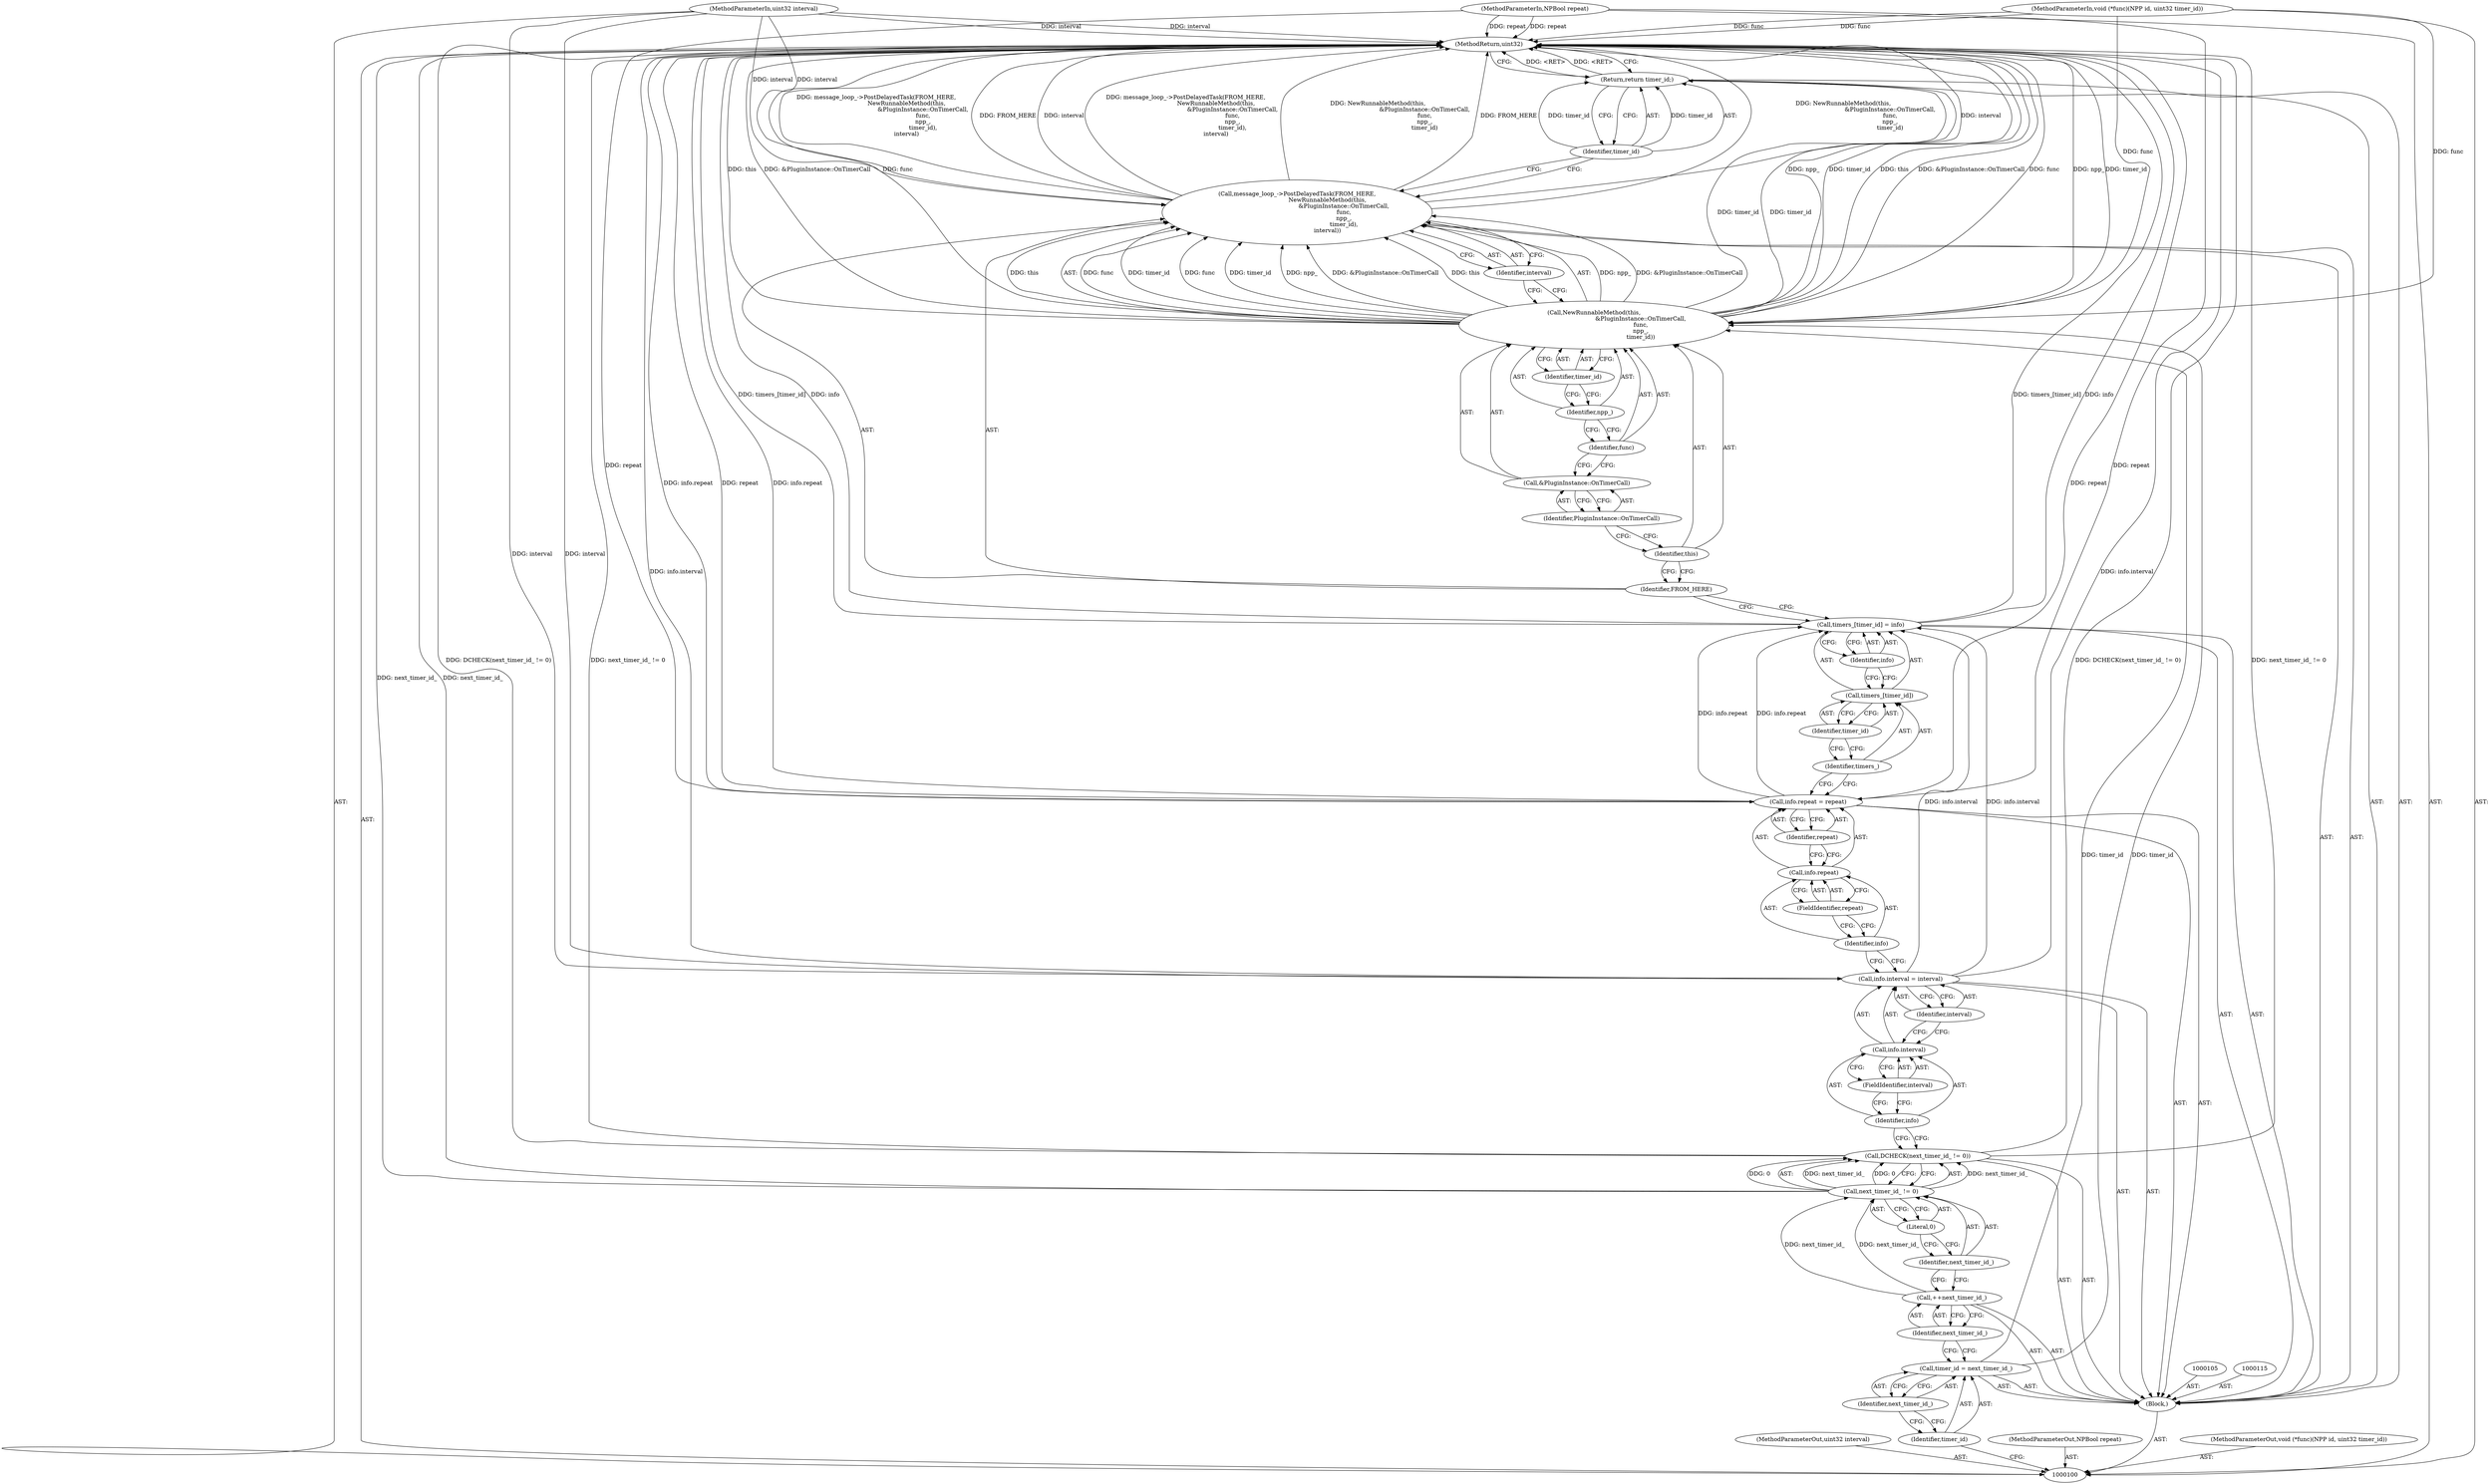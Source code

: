 digraph "1_Chrome_ea3d1d84be3d6f97bf50e76511c9e26af6895533_32" {
"1000143" [label="(MethodReturn,uint32)"];
"1000101" [label="(MethodParameterIn,uint32 interval)"];
"1000198" [label="(MethodParameterOut,uint32 interval)"];
"1000120" [label="(Identifier,interval)"];
"1000116" [label="(Call,info.interval = interval)"];
"1000117" [label="(Call,info.interval)"];
"1000118" [label="(Identifier,info)"];
"1000119" [label="(FieldIdentifier,interval)"];
"1000125" [label="(Identifier,repeat)"];
"1000121" [label="(Call,info.repeat = repeat)"];
"1000122" [label="(Call,info.repeat)"];
"1000123" [label="(Identifier,info)"];
"1000124" [label="(FieldIdentifier,repeat)"];
"1000129" [label="(Identifier,timer_id)"];
"1000130" [label="(Identifier,info)"];
"1000126" [label="(Call,timers_[timer_id] = info)"];
"1000127" [label="(Call,timers_[timer_id])"];
"1000128" [label="(Identifier,timers_)"];
"1000131" [label="(Call,message_loop_->PostDelayedTask(FROM_HERE,\n                                 NewRunnableMethod(this,\n                                                   &PluginInstance::OnTimerCall,\n                                                   func,\n                                                   npp_,\n                                                   timer_id),\n                                 interval))"];
"1000132" [label="(Identifier,FROM_HERE)"];
"1000133" [label="(Call,NewRunnableMethod(this,\n                                                   &PluginInstance::OnTimerCall,\n                                                   func,\n                                                   npp_,\n                                                   timer_id))"];
"1000134" [label="(Identifier,this)"];
"1000135" [label="(Call,&PluginInstance::OnTimerCall)"];
"1000136" [label="(Identifier,PluginInstance::OnTimerCall)"];
"1000137" [label="(Identifier,func)"];
"1000138" [label="(Identifier,npp_)"];
"1000139" [label="(Identifier,timer_id)"];
"1000102" [label="(MethodParameterIn,NPBool repeat)"];
"1000199" [label="(MethodParameterOut,NPBool repeat)"];
"1000140" [label="(Identifier,interval)"];
"1000142" [label="(Identifier,timer_id)"];
"1000141" [label="(Return,return timer_id;)"];
"1000103" [label="(MethodParameterIn,void (*func)(NPP id, uint32 timer_id))"];
"1000200" [label="(MethodParameterOut,void (*func)(NPP id, uint32 timer_id))"];
"1000104" [label="(Block,)"];
"1000108" [label="(Identifier,next_timer_id_)"];
"1000106" [label="(Call,timer_id = next_timer_id_)"];
"1000107" [label="(Identifier,timer_id)"];
"1000109" [label="(Call,++next_timer_id_)"];
"1000110" [label="(Identifier,next_timer_id_)"];
"1000111" [label="(Call,DCHECK(next_timer_id_ != 0))"];
"1000114" [label="(Literal,0)"];
"1000112" [label="(Call,next_timer_id_ != 0)"];
"1000113" [label="(Identifier,next_timer_id_)"];
"1000143" -> "1000100"  [label="AST: "];
"1000143" -> "1000141"  [label="CFG: "];
"1000116" -> "1000143"  [label="DDG: info.interval"];
"1000121" -> "1000143"  [label="DDG: repeat"];
"1000121" -> "1000143"  [label="DDG: info.repeat"];
"1000131" -> "1000143"  [label="DDG: interval"];
"1000131" -> "1000143"  [label="DDG: message_loop_->PostDelayedTask(FROM_HERE,\n                                 NewRunnableMethod(this,\n                                                   &PluginInstance::OnTimerCall,\n                                                   func,\n                                                   npp_,\n                                                   timer_id),\n                                 interval)"];
"1000131" -> "1000143"  [label="DDG: FROM_HERE"];
"1000131" -> "1000143"  [label="DDG: NewRunnableMethod(this,\n                                                   &PluginInstance::OnTimerCall,\n                                                   func,\n                                                   npp_,\n                                                   timer_id)"];
"1000126" -> "1000143"  [label="DDG: timers_[timer_id]"];
"1000126" -> "1000143"  [label="DDG: info"];
"1000133" -> "1000143"  [label="DDG: npp_"];
"1000133" -> "1000143"  [label="DDG: timer_id"];
"1000133" -> "1000143"  [label="DDG: this"];
"1000133" -> "1000143"  [label="DDG: &PluginInstance::OnTimerCall"];
"1000133" -> "1000143"  [label="DDG: func"];
"1000103" -> "1000143"  [label="DDG: func"];
"1000102" -> "1000143"  [label="DDG: repeat"];
"1000111" -> "1000143"  [label="DDG: next_timer_id_ != 0"];
"1000111" -> "1000143"  [label="DDG: DCHECK(next_timer_id_ != 0)"];
"1000112" -> "1000143"  [label="DDG: next_timer_id_"];
"1000101" -> "1000143"  [label="DDG: interval"];
"1000141" -> "1000143"  [label="DDG: <RET>"];
"1000101" -> "1000100"  [label="AST: "];
"1000101" -> "1000143"  [label="DDG: interval"];
"1000101" -> "1000116"  [label="DDG: interval"];
"1000101" -> "1000131"  [label="DDG: interval"];
"1000198" -> "1000100"  [label="AST: "];
"1000120" -> "1000116"  [label="AST: "];
"1000120" -> "1000117"  [label="CFG: "];
"1000116" -> "1000120"  [label="CFG: "];
"1000116" -> "1000104"  [label="AST: "];
"1000116" -> "1000120"  [label="CFG: "];
"1000117" -> "1000116"  [label="AST: "];
"1000120" -> "1000116"  [label="AST: "];
"1000123" -> "1000116"  [label="CFG: "];
"1000116" -> "1000143"  [label="DDG: info.interval"];
"1000101" -> "1000116"  [label="DDG: interval"];
"1000116" -> "1000126"  [label="DDG: info.interval"];
"1000117" -> "1000116"  [label="AST: "];
"1000117" -> "1000119"  [label="CFG: "];
"1000118" -> "1000117"  [label="AST: "];
"1000119" -> "1000117"  [label="AST: "];
"1000120" -> "1000117"  [label="CFG: "];
"1000118" -> "1000117"  [label="AST: "];
"1000118" -> "1000111"  [label="CFG: "];
"1000119" -> "1000118"  [label="CFG: "];
"1000119" -> "1000117"  [label="AST: "];
"1000119" -> "1000118"  [label="CFG: "];
"1000117" -> "1000119"  [label="CFG: "];
"1000125" -> "1000121"  [label="AST: "];
"1000125" -> "1000122"  [label="CFG: "];
"1000121" -> "1000125"  [label="CFG: "];
"1000121" -> "1000104"  [label="AST: "];
"1000121" -> "1000125"  [label="CFG: "];
"1000122" -> "1000121"  [label="AST: "];
"1000125" -> "1000121"  [label="AST: "];
"1000128" -> "1000121"  [label="CFG: "];
"1000121" -> "1000143"  [label="DDG: repeat"];
"1000121" -> "1000143"  [label="DDG: info.repeat"];
"1000102" -> "1000121"  [label="DDG: repeat"];
"1000121" -> "1000126"  [label="DDG: info.repeat"];
"1000122" -> "1000121"  [label="AST: "];
"1000122" -> "1000124"  [label="CFG: "];
"1000123" -> "1000122"  [label="AST: "];
"1000124" -> "1000122"  [label="AST: "];
"1000125" -> "1000122"  [label="CFG: "];
"1000123" -> "1000122"  [label="AST: "];
"1000123" -> "1000116"  [label="CFG: "];
"1000124" -> "1000123"  [label="CFG: "];
"1000124" -> "1000122"  [label="AST: "];
"1000124" -> "1000123"  [label="CFG: "];
"1000122" -> "1000124"  [label="CFG: "];
"1000129" -> "1000127"  [label="AST: "];
"1000129" -> "1000128"  [label="CFG: "];
"1000127" -> "1000129"  [label="CFG: "];
"1000130" -> "1000126"  [label="AST: "];
"1000130" -> "1000127"  [label="CFG: "];
"1000126" -> "1000130"  [label="CFG: "];
"1000126" -> "1000104"  [label="AST: "];
"1000126" -> "1000130"  [label="CFG: "];
"1000127" -> "1000126"  [label="AST: "];
"1000130" -> "1000126"  [label="AST: "];
"1000132" -> "1000126"  [label="CFG: "];
"1000126" -> "1000143"  [label="DDG: timers_[timer_id]"];
"1000126" -> "1000143"  [label="DDG: info"];
"1000116" -> "1000126"  [label="DDG: info.interval"];
"1000121" -> "1000126"  [label="DDG: info.repeat"];
"1000127" -> "1000126"  [label="AST: "];
"1000127" -> "1000129"  [label="CFG: "];
"1000128" -> "1000127"  [label="AST: "];
"1000129" -> "1000127"  [label="AST: "];
"1000130" -> "1000127"  [label="CFG: "];
"1000128" -> "1000127"  [label="AST: "];
"1000128" -> "1000121"  [label="CFG: "];
"1000129" -> "1000128"  [label="CFG: "];
"1000131" -> "1000104"  [label="AST: "];
"1000131" -> "1000140"  [label="CFG: "];
"1000132" -> "1000131"  [label="AST: "];
"1000133" -> "1000131"  [label="AST: "];
"1000140" -> "1000131"  [label="AST: "];
"1000142" -> "1000131"  [label="CFG: "];
"1000131" -> "1000143"  [label="DDG: interval"];
"1000131" -> "1000143"  [label="DDG: message_loop_->PostDelayedTask(FROM_HERE,\n                                 NewRunnableMethod(this,\n                                                   &PluginInstance::OnTimerCall,\n                                                   func,\n                                                   npp_,\n                                                   timer_id),\n                                 interval)"];
"1000131" -> "1000143"  [label="DDG: FROM_HERE"];
"1000131" -> "1000143"  [label="DDG: NewRunnableMethod(this,\n                                                   &PluginInstance::OnTimerCall,\n                                                   func,\n                                                   npp_,\n                                                   timer_id)"];
"1000133" -> "1000131"  [label="DDG: func"];
"1000133" -> "1000131"  [label="DDG: timer_id"];
"1000133" -> "1000131"  [label="DDG: npp_"];
"1000133" -> "1000131"  [label="DDG: &PluginInstance::OnTimerCall"];
"1000133" -> "1000131"  [label="DDG: this"];
"1000101" -> "1000131"  [label="DDG: interval"];
"1000132" -> "1000131"  [label="AST: "];
"1000132" -> "1000126"  [label="CFG: "];
"1000134" -> "1000132"  [label="CFG: "];
"1000133" -> "1000131"  [label="AST: "];
"1000133" -> "1000139"  [label="CFG: "];
"1000134" -> "1000133"  [label="AST: "];
"1000135" -> "1000133"  [label="AST: "];
"1000137" -> "1000133"  [label="AST: "];
"1000138" -> "1000133"  [label="AST: "];
"1000139" -> "1000133"  [label="AST: "];
"1000140" -> "1000133"  [label="CFG: "];
"1000133" -> "1000143"  [label="DDG: npp_"];
"1000133" -> "1000143"  [label="DDG: timer_id"];
"1000133" -> "1000143"  [label="DDG: this"];
"1000133" -> "1000143"  [label="DDG: &PluginInstance::OnTimerCall"];
"1000133" -> "1000143"  [label="DDG: func"];
"1000133" -> "1000131"  [label="DDG: func"];
"1000133" -> "1000131"  [label="DDG: timer_id"];
"1000133" -> "1000131"  [label="DDG: npp_"];
"1000133" -> "1000131"  [label="DDG: &PluginInstance::OnTimerCall"];
"1000133" -> "1000131"  [label="DDG: this"];
"1000103" -> "1000133"  [label="DDG: func"];
"1000106" -> "1000133"  [label="DDG: timer_id"];
"1000133" -> "1000141"  [label="DDG: timer_id"];
"1000134" -> "1000133"  [label="AST: "];
"1000134" -> "1000132"  [label="CFG: "];
"1000136" -> "1000134"  [label="CFG: "];
"1000135" -> "1000133"  [label="AST: "];
"1000135" -> "1000136"  [label="CFG: "];
"1000136" -> "1000135"  [label="AST: "];
"1000137" -> "1000135"  [label="CFG: "];
"1000136" -> "1000135"  [label="AST: "];
"1000136" -> "1000134"  [label="CFG: "];
"1000135" -> "1000136"  [label="CFG: "];
"1000137" -> "1000133"  [label="AST: "];
"1000137" -> "1000135"  [label="CFG: "];
"1000138" -> "1000137"  [label="CFG: "];
"1000138" -> "1000133"  [label="AST: "];
"1000138" -> "1000137"  [label="CFG: "];
"1000139" -> "1000138"  [label="CFG: "];
"1000139" -> "1000133"  [label="AST: "];
"1000139" -> "1000138"  [label="CFG: "];
"1000133" -> "1000139"  [label="CFG: "];
"1000102" -> "1000100"  [label="AST: "];
"1000102" -> "1000143"  [label="DDG: repeat"];
"1000102" -> "1000121"  [label="DDG: repeat"];
"1000199" -> "1000100"  [label="AST: "];
"1000140" -> "1000131"  [label="AST: "];
"1000140" -> "1000133"  [label="CFG: "];
"1000131" -> "1000140"  [label="CFG: "];
"1000142" -> "1000141"  [label="AST: "];
"1000142" -> "1000131"  [label="CFG: "];
"1000141" -> "1000142"  [label="CFG: "];
"1000142" -> "1000141"  [label="DDG: timer_id"];
"1000141" -> "1000104"  [label="AST: "];
"1000141" -> "1000142"  [label="CFG: "];
"1000142" -> "1000141"  [label="AST: "];
"1000143" -> "1000141"  [label="CFG: "];
"1000141" -> "1000143"  [label="DDG: <RET>"];
"1000142" -> "1000141"  [label="DDG: timer_id"];
"1000133" -> "1000141"  [label="DDG: timer_id"];
"1000103" -> "1000100"  [label="AST: "];
"1000103" -> "1000143"  [label="DDG: func"];
"1000103" -> "1000133"  [label="DDG: func"];
"1000200" -> "1000100"  [label="AST: "];
"1000104" -> "1000100"  [label="AST: "];
"1000105" -> "1000104"  [label="AST: "];
"1000106" -> "1000104"  [label="AST: "];
"1000109" -> "1000104"  [label="AST: "];
"1000111" -> "1000104"  [label="AST: "];
"1000115" -> "1000104"  [label="AST: "];
"1000116" -> "1000104"  [label="AST: "];
"1000121" -> "1000104"  [label="AST: "];
"1000126" -> "1000104"  [label="AST: "];
"1000131" -> "1000104"  [label="AST: "];
"1000141" -> "1000104"  [label="AST: "];
"1000108" -> "1000106"  [label="AST: "];
"1000108" -> "1000107"  [label="CFG: "];
"1000106" -> "1000108"  [label="CFG: "];
"1000106" -> "1000104"  [label="AST: "];
"1000106" -> "1000108"  [label="CFG: "];
"1000107" -> "1000106"  [label="AST: "];
"1000108" -> "1000106"  [label="AST: "];
"1000110" -> "1000106"  [label="CFG: "];
"1000106" -> "1000133"  [label="DDG: timer_id"];
"1000107" -> "1000106"  [label="AST: "];
"1000107" -> "1000100"  [label="CFG: "];
"1000108" -> "1000107"  [label="CFG: "];
"1000109" -> "1000104"  [label="AST: "];
"1000109" -> "1000110"  [label="CFG: "];
"1000110" -> "1000109"  [label="AST: "];
"1000113" -> "1000109"  [label="CFG: "];
"1000109" -> "1000112"  [label="DDG: next_timer_id_"];
"1000110" -> "1000109"  [label="AST: "];
"1000110" -> "1000106"  [label="CFG: "];
"1000109" -> "1000110"  [label="CFG: "];
"1000111" -> "1000104"  [label="AST: "];
"1000111" -> "1000112"  [label="CFG: "];
"1000112" -> "1000111"  [label="AST: "];
"1000118" -> "1000111"  [label="CFG: "];
"1000111" -> "1000143"  [label="DDG: next_timer_id_ != 0"];
"1000111" -> "1000143"  [label="DDG: DCHECK(next_timer_id_ != 0)"];
"1000112" -> "1000111"  [label="DDG: next_timer_id_"];
"1000112" -> "1000111"  [label="DDG: 0"];
"1000114" -> "1000112"  [label="AST: "];
"1000114" -> "1000113"  [label="CFG: "];
"1000112" -> "1000114"  [label="CFG: "];
"1000112" -> "1000111"  [label="AST: "];
"1000112" -> "1000114"  [label="CFG: "];
"1000113" -> "1000112"  [label="AST: "];
"1000114" -> "1000112"  [label="AST: "];
"1000111" -> "1000112"  [label="CFG: "];
"1000112" -> "1000143"  [label="DDG: next_timer_id_"];
"1000112" -> "1000111"  [label="DDG: next_timer_id_"];
"1000112" -> "1000111"  [label="DDG: 0"];
"1000109" -> "1000112"  [label="DDG: next_timer_id_"];
"1000113" -> "1000112"  [label="AST: "];
"1000113" -> "1000109"  [label="CFG: "];
"1000114" -> "1000113"  [label="CFG: "];
}
